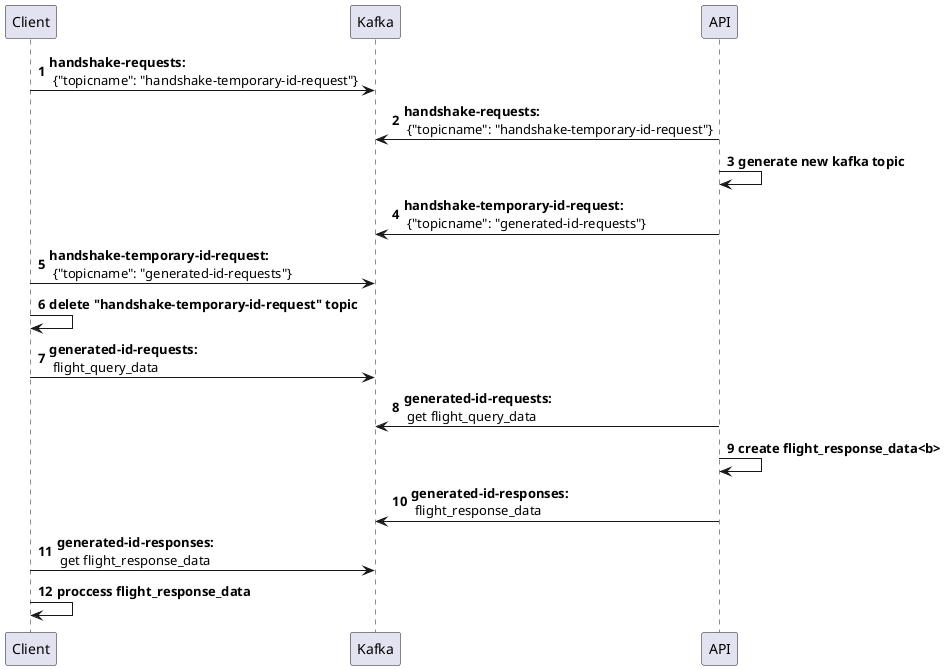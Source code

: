 @startuml
'https://plantuml.com/sequence-diagram

autonumber

Client -> Kafka: <b>handshake-requests:</b>\n {"topicname": "handshake-temporary-id-request"}
API -> Kafka:  <b>handshake-requests:</b>\n {"topicname": "handshake-temporary-id-request"}
API -> API:<b>generate new kafka topic</b>
API -> Kafka: <b>handshake-temporary-id-request:</b>\n {"topicname": "generated-id-requests"}
Client -> Kafka: <b>handshake-temporary-id-request:</b>\n {"topicname": "generated-id-requests"}
Client -> Client: <b>delete "handshake-temporary-id-request" topic</b>
Client -> Kafka: <b>generated-id-requests:</b>\n flight_query_data
API -> Kafka: <b>generated-id-requests:</b>\n get flight_query_data
API -> API: <b>create flight_response_data<b>
API -> Kafka: <b>generated-id-responses:</b>\n flight_response_data
Client -> Kafka: <b>generated-id-responses:</b>\n get flight_response_data
Client -> Client: <b>proccess flight_response_data</b>



@enduml
